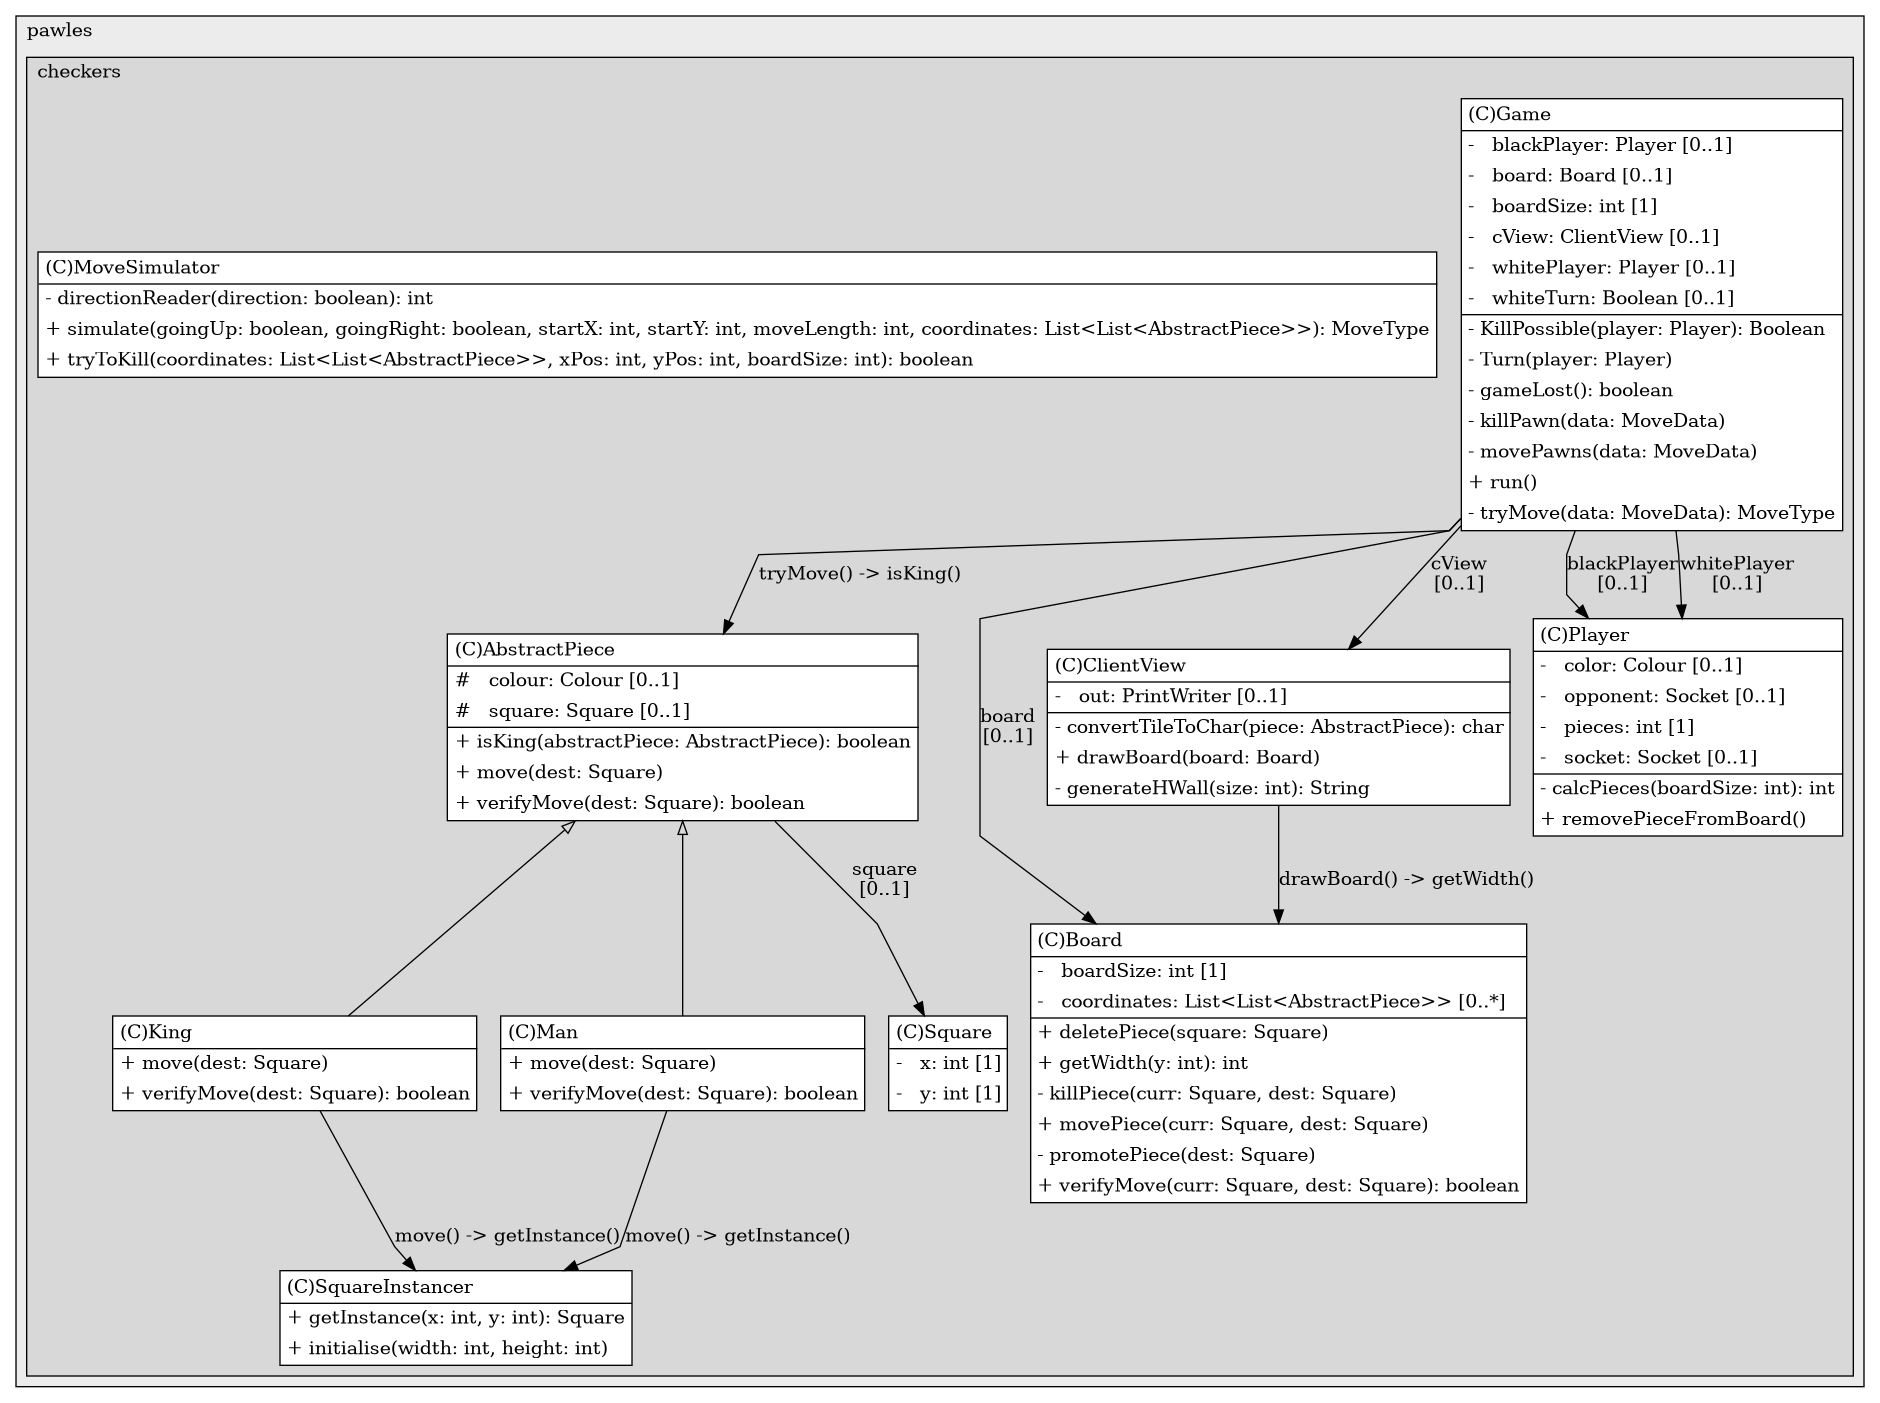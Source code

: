 @startuml

/' diagram meta data start
config=StructureConfiguration;
{
  "projectClassification": {
    "searchMode": "OpenProject", // OpenProject, AllProjects
    "includedProjects": "",
    "pathEndKeywords": "*.impl",
    "isClientPath": "",
    "isClientName": "",
    "isTestPath": "",
    "isTestName": "",
    "isMappingPath": "",
    "isMappingName": "",
    "isDataAccessPath": "",
    "isDataAccessName": "",
    "isDataStructurePath": "",
    "isDataStructureName": "",
    "isInterfaceStructuresPath": "",
    "isInterfaceStructuresName": "",
    "isEntryPointPath": "",
    "isEntryPointName": "",
    "treatFinalFieldsAsMandatory": false
  },
  "graphRestriction": {
    "classPackageExcludeFilter": "",
    "classPackageIncludeFilter": "",
    "classNameExcludeFilter": "",
    "classNameIncludeFilter": "",
    "methodNameExcludeFilter": "",
    "methodNameIncludeFilter": "",
    "removeByInheritance": "", // inheritance/annotation based filtering is done in a second step
    "removeByAnnotation": "",
    "removeByClassPackage": "", // cleanup the graph after inheritance/annotation based filtering is done
    "removeByClassName": "",
    "cutMappings": false,
    "cutEnum": true,
    "cutTests": true,
    "cutClient": true,
    "cutDataAccess": true,
    "cutInterfaceStructures": true,
    "cutDataStructures": true,
    "cutGetterAndSetter": true,
    "cutConstructors": true
  },
  "graphTraversal": {
    "forwardDepth": 3,
    "backwardDepth": 3,
    "classPackageExcludeFilter": "",
    "classPackageIncludeFilter": "",
    "classNameExcludeFilter": "",
    "classNameIncludeFilter": "",
    "methodNameExcludeFilter": "",
    "methodNameIncludeFilter": "",
    "hideMappings": false,
    "hideDataStructures": false,
    "hidePrivateMethods": true,
    "hideInterfaceCalls": true, // indirection: implementation -> interface (is hidden) -> implementation
    "onlyShowApplicationEntryPoints": false, // root node is included
    "useMethodCallsForStructureDiagram": "ForwardOnly" // ForwardOnly, BothDirections, No
  },
  "details": {
    "aggregation": "GroupByClass", // ByClass, GroupByClass, None
    "showClassGenericTypes": true,
    "showMethods": true,
    "showMethodParameterNames": true,
    "showMethodParameterTypes": true,
    "showMethodReturnType": true,
    "showPackageLevels": 2,
    "showDetailedClassStructure": true
  },
  "rootClass": "org.pawles.checkers.server.Game",
  "extensionCallbackMethod": "" // qualified.class.name#methodName - signature: public static String method(String)
}
diagram meta data end '/



digraph g {
    rankdir="TB"
    splines=polyline
    

'nodes 
subgraph cluster_995268684 { 
   	label=pawles
	labeljust=l
	fillcolor="#ececec"
	style=filled
   
   subgraph cluster_2114002008 { 
   	label=checkers
	labeljust=l
	fillcolor="#d8d8d8"
	style=filled
   
   AbstractPiece858191756[
	label=<<TABLE BORDER="1" CELLBORDER="0" CELLPADDING="4" CELLSPACING="0">
<TR><TD ALIGN="LEFT" >(C)AbstractPiece</TD></TR>
<HR/>
<TR><TD ALIGN="LEFT" >#   colour: Colour [0..1]</TD></TR>
<TR><TD ALIGN="LEFT" >#   square: Square [0..1]</TD></TR>
<HR/>
<TR><TD ALIGN="LEFT" >+ isKing(abstractPiece: AbstractPiece): boolean</TD></TR>
<TR><TD ALIGN="LEFT" >+ move(dest: Square)</TD></TR>
<TR><TD ALIGN="LEFT" >+ verifyMove(dest: Square): boolean</TD></TR>
</TABLE>>
	style=filled
	margin=0
	shape=plaintext
	fillcolor="#FFFFFF"
];

Board858191756[
	label=<<TABLE BORDER="1" CELLBORDER="0" CELLPADDING="4" CELLSPACING="0">
<TR><TD ALIGN="LEFT" >(C)Board</TD></TR>
<HR/>
<TR><TD ALIGN="LEFT" >-   boardSize: int [1]</TD></TR>
<TR><TD ALIGN="LEFT" >-   coordinates: List&lt;List&lt;AbstractPiece&gt;&gt; [0..*]</TD></TR>
<HR/>
<TR><TD ALIGN="LEFT" >+ deletePiece(square: Square)</TD></TR>
<TR><TD ALIGN="LEFT" >+ getWidth(y: int): int</TD></TR>
<TR><TD ALIGN="LEFT" >- killPiece(curr: Square, dest: Square)</TD></TR>
<TR><TD ALIGN="LEFT" >+ movePiece(curr: Square, dest: Square)</TD></TR>
<TR><TD ALIGN="LEFT" >- promotePiece(dest: Square)</TD></TR>
<TR><TD ALIGN="LEFT" >+ verifyMove(curr: Square, dest: Square): boolean</TD></TR>
</TABLE>>
	style=filled
	margin=0
	shape=plaintext
	fillcolor="#FFFFFF"
];

ClientView639122325[
	label=<<TABLE BORDER="1" CELLBORDER="0" CELLPADDING="4" CELLSPACING="0">
<TR><TD ALIGN="LEFT" >(C)ClientView</TD></TR>
<HR/>
<TR><TD ALIGN="LEFT" >-   out: PrintWriter [0..1]</TD></TR>
<HR/>
<TR><TD ALIGN="LEFT" >- convertTileToChar(piece: AbstractPiece): char</TD></TR>
<TR><TD ALIGN="LEFT" >+ drawBoard(board: Board)</TD></TR>
<TR><TD ALIGN="LEFT" >- generateHWall(size: int): String</TD></TR>
</TABLE>>
	style=filled
	margin=0
	shape=plaintext
	fillcolor="#FFFFFF"
];

Game187236381[
	label=<<TABLE BORDER="1" CELLBORDER="0" CELLPADDING="4" CELLSPACING="0">
<TR><TD ALIGN="LEFT" >(C)Game</TD></TR>
<HR/>
<TR><TD ALIGN="LEFT" >-   blackPlayer: Player [0..1]</TD></TR>
<TR><TD ALIGN="LEFT" >-   board: Board [0..1]</TD></TR>
<TR><TD ALIGN="LEFT" >-   boardSize: int [1]</TD></TR>
<TR><TD ALIGN="LEFT" >-   cView: ClientView [0..1]</TD></TR>
<TR><TD ALIGN="LEFT" >-   whitePlayer: Player [0..1]</TD></TR>
<TR><TD ALIGN="LEFT" >-   whiteTurn: Boolean [0..1]</TD></TR>
<HR/>
<TR><TD ALIGN="LEFT" >- KillPossible(player: Player): Boolean</TD></TR>
<TR><TD ALIGN="LEFT" >- Turn(player: Player)</TD></TR>
<TR><TD ALIGN="LEFT" >- gameLost(): boolean</TD></TR>
<TR><TD ALIGN="LEFT" >- killPawn(data: MoveData)</TD></TR>
<TR><TD ALIGN="LEFT" >- movePawns(data: MoveData)</TD></TR>
<TR><TD ALIGN="LEFT" >+ run()</TD></TR>
<TR><TD ALIGN="LEFT" >- tryMove(data: MoveData): MoveType</TD></TR>
</TABLE>>
	style=filled
	margin=0
	shape=plaintext
	fillcolor="#FFFFFF"
];

King858191756[
	label=<<TABLE BORDER="1" CELLBORDER="0" CELLPADDING="4" CELLSPACING="0">
<TR><TD ALIGN="LEFT" >(C)King</TD></TR>
<HR/>
<TR><TD ALIGN="LEFT" >+ move(dest: Square)</TD></TR>
<TR><TD ALIGN="LEFT" >+ verifyMove(dest: Square): boolean</TD></TR>
</TABLE>>
	style=filled
	margin=0
	shape=plaintext
	fillcolor="#FFFFFF"
];

Man858191756[
	label=<<TABLE BORDER="1" CELLBORDER="0" CELLPADDING="4" CELLSPACING="0">
<TR><TD ALIGN="LEFT" >(C)Man</TD></TR>
<HR/>
<TR><TD ALIGN="LEFT" >+ move(dest: Square)</TD></TR>
<TR><TD ALIGN="LEFT" >+ verifyMove(dest: Square): boolean</TD></TR>
</TABLE>>
	style=filled
	margin=0
	shape=plaintext
	fillcolor="#FFFFFF"
];

MoveSimulator187236381[
	label=<<TABLE BORDER="1" CELLBORDER="0" CELLPADDING="4" CELLSPACING="0">
<TR><TD ALIGN="LEFT" >(C)MoveSimulator</TD></TR>
<HR/>
<TR><TD ALIGN="LEFT" >- directionReader(direction: boolean): int</TD></TR>
<TR><TD ALIGN="LEFT" >+ simulate(goingUp: boolean, goingRight: boolean, startX: int, startY: int, moveLength: int, coordinates: List&lt;List&lt;AbstractPiece&gt;&gt;): MoveType</TD></TR>
<TR><TD ALIGN="LEFT" >+ tryToKill(coordinates: List&lt;List&lt;AbstractPiece&gt;&gt;, xPos: int, yPos: int, boardSize: int): boolean</TD></TR>
</TABLE>>
	style=filled
	margin=0
	shape=plaintext
	fillcolor="#FFFFFF"
];

Player187236381[
	label=<<TABLE BORDER="1" CELLBORDER="0" CELLPADDING="4" CELLSPACING="0">
<TR><TD ALIGN="LEFT" >(C)Player</TD></TR>
<HR/>
<TR><TD ALIGN="LEFT" >-   color: Colour [0..1]</TD></TR>
<TR><TD ALIGN="LEFT" >-   opponent: Socket [0..1]</TD></TR>
<TR><TD ALIGN="LEFT" >-   pieces: int [1]</TD></TR>
<TR><TD ALIGN="LEFT" >-   socket: Socket [0..1]</TD></TR>
<HR/>
<TR><TD ALIGN="LEFT" >- calcPieces(boardSize: int): int</TD></TR>
<TR><TD ALIGN="LEFT" >+ removePieceFromBoard()</TD></TR>
</TABLE>>
	style=filled
	margin=0
	shape=plaintext
	fillcolor="#FFFFFF"
];

Square858191756[
	label=<<TABLE BORDER="1" CELLBORDER="0" CELLPADDING="4" CELLSPACING="0">
<TR><TD ALIGN="LEFT" >(C)Square</TD></TR>
<HR/>
<TR><TD ALIGN="LEFT" >-   x: int [1]</TD></TR>
<TR><TD ALIGN="LEFT" >-   y: int [1]</TD></TR>
</TABLE>>
	style=filled
	margin=0
	shape=plaintext
	fillcolor="#FFFFFF"
];

SquareInstancer858191756[
	label=<<TABLE BORDER="1" CELLBORDER="0" CELLPADDING="4" CELLSPACING="0">
<TR><TD ALIGN="LEFT" >(C)SquareInstancer</TD></TR>
<HR/>
<TR><TD ALIGN="LEFT" >+ getInstance(x: int, y: int): Square</TD></TR>
<TR><TD ALIGN="LEFT" >+ initialise(width: int, height: int)</TD></TR>
</TABLE>>
	style=filled
	margin=0
	shape=plaintext
	fillcolor="#FFFFFF"
];
} 
} 

'edges    
AbstractPiece858191756 -> King858191756[arrowhead=none, arrowtail=empty, dir=both];
AbstractPiece858191756 -> Man858191756[arrowhead=none, arrowtail=empty, dir=both];
AbstractPiece858191756 -> Square858191756[label="square
[0..1]"];
ClientView639122325 -> Board858191756[label="drawBoard() -> getWidth()"];
Game187236381 -> AbstractPiece858191756[label="tryMove() -> isKing()"];
Game187236381 -> Board858191756[label="board
[0..1]"];
Game187236381 -> ClientView639122325[label="cView
[0..1]"];
Game187236381 -> Player187236381[label="blackPlayer
[0..1]"];
Game187236381 -> Player187236381[label="whitePlayer
[0..1]"];
King858191756 -> SquareInstancer858191756[label="move() -> getInstance()"];
Man858191756 -> SquareInstancer858191756[label="move() -> getInstance()"];
    
}
@enduml